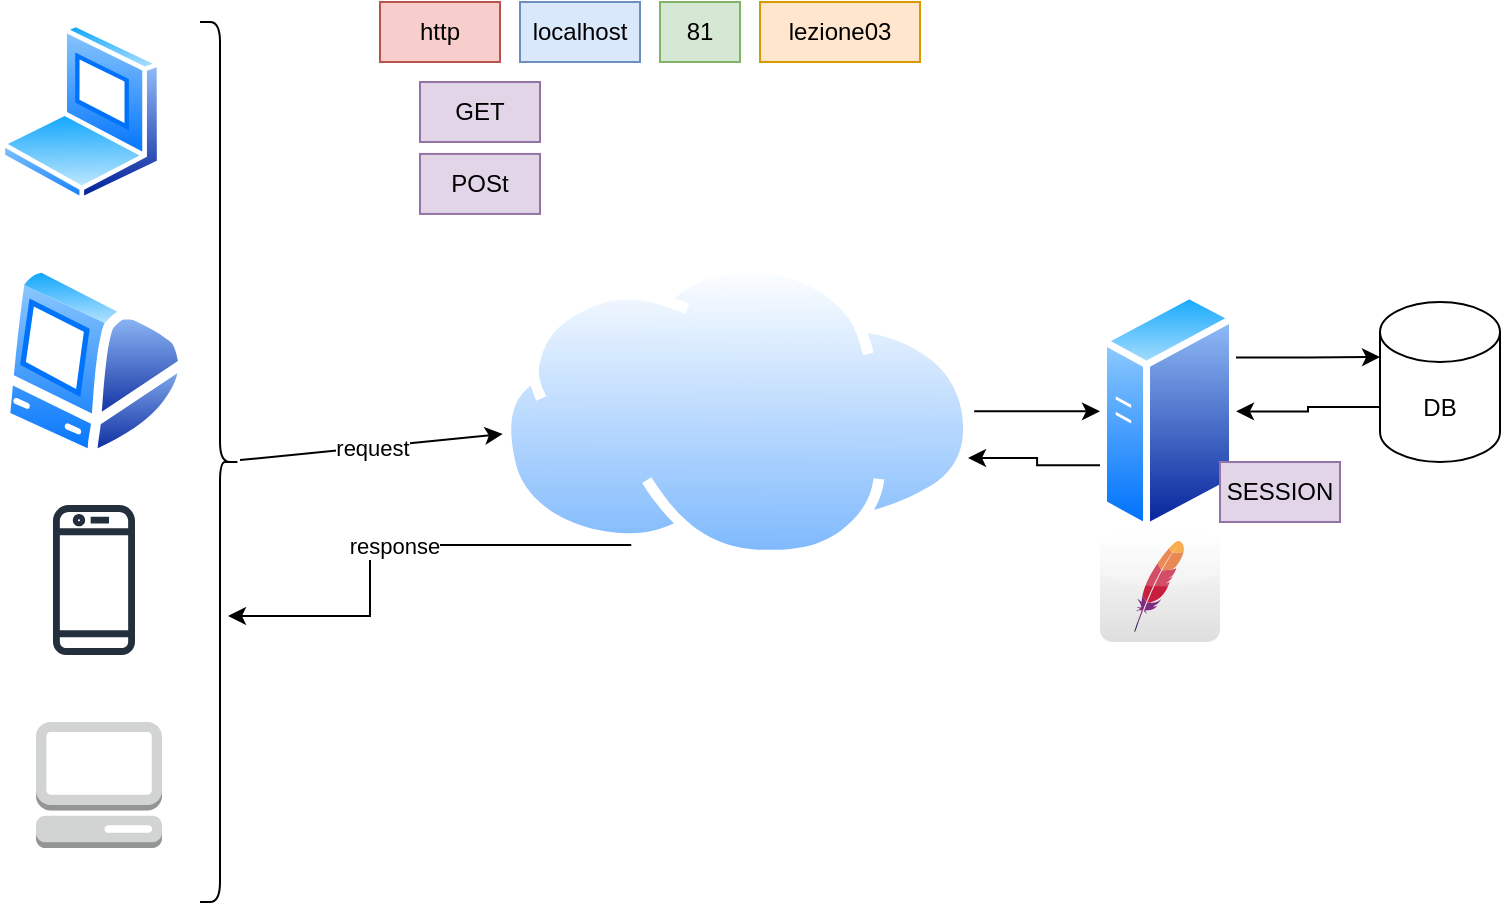 <mxfile version="21.0.8" type="device"><diagram name="Pagina-1" id="Mto3fn_WX2HaPi0zNbIK"><mxGraphModel dx="1434" dy="707" grid="1" gridSize="10" guides="1" tooltips="1" connect="1" arrows="1" fold="1" page="1" pageScale="1" pageWidth="827" pageHeight="1169" math="0" shadow="0"><root><mxCell id="0"/><mxCell id="1" parent="0"/><mxCell id="DpZY-7eXH1vN6IcO03Yb-1" value="" style="image;aspect=fixed;perimeter=ellipsePerimeter;html=1;align=center;shadow=0;dashed=0;spacingTop=3;image=img/lib/active_directory/laptop_client.svg;" vertex="1" parent="1"><mxGeometry x="60" y="40" width="81" height="90" as="geometry"/></mxCell><mxCell id="DpZY-7eXH1vN6IcO03Yb-2" value="" style="image;aspect=fixed;perimeter=ellipsePerimeter;html=1;align=center;shadow=0;dashed=0;spacingTop=3;image=img/lib/active_directory/mac_client.svg;" vertex="1" parent="1"><mxGeometry x="60" y="160" width="94" height="100" as="geometry"/></mxCell><mxCell id="DpZY-7eXH1vN6IcO03Yb-3" value="" style="sketch=0;outlineConnect=0;fontColor=#232F3E;gradientColor=none;fillColor=#232F3D;strokeColor=none;dashed=0;verticalLabelPosition=bottom;verticalAlign=top;align=center;html=1;fontSize=12;fontStyle=0;aspect=fixed;pointerEvents=1;shape=mxgraph.aws4.mobile_client;" vertex="1" parent="1"><mxGeometry x="86.5" y="280" width="41" height="78" as="geometry"/></mxCell><mxCell id="DpZY-7eXH1vN6IcO03Yb-4" value="" style="outlineConnect=0;dashed=0;verticalLabelPosition=bottom;verticalAlign=top;align=center;html=1;shape=mxgraph.aws3.management_console;fillColor=#D2D3D3;gradientColor=none;" vertex="1" parent="1"><mxGeometry x="78" y="390" width="63" height="63" as="geometry"/></mxCell><mxCell id="DpZY-7eXH1vN6IcO03Yb-5" value="" style="shape=curlyBracket;whiteSpace=wrap;html=1;rounded=1;flipH=1;labelPosition=right;verticalLabelPosition=middle;align=left;verticalAlign=middle;" vertex="1" parent="1"><mxGeometry x="160" y="40" width="20" height="440" as="geometry"/></mxCell><mxCell id="DpZY-7eXH1vN6IcO03Yb-9" style="edgeStyle=orthogonalEdgeStyle;rounded=0;orthogonalLoop=1;jettySize=auto;html=1;exitX=1;exitY=0.5;exitDx=0;exitDy=0;entryX=0;entryY=0.5;entryDx=0;entryDy=0;" edge="1" parent="1" source="DpZY-7eXH1vN6IcO03Yb-6" target="DpZY-7eXH1vN6IcO03Yb-8"><mxGeometry relative="1" as="geometry"/></mxCell><mxCell id="DpZY-7eXH1vN6IcO03Yb-16" value="response" style="edgeStyle=orthogonalEdgeStyle;rounded=0;orthogonalLoop=1;jettySize=auto;html=1;exitX=0.25;exitY=1;exitDx=0;exitDy=0;entryX=0.3;entryY=0.675;entryDx=0;entryDy=0;entryPerimeter=0;" edge="1" parent="1" source="DpZY-7eXH1vN6IcO03Yb-6" target="DpZY-7eXH1vN6IcO03Yb-5"><mxGeometry relative="1" as="geometry"/></mxCell><mxCell id="DpZY-7eXH1vN6IcO03Yb-6" value="" style="image;aspect=fixed;perimeter=ellipsePerimeter;html=1;align=center;shadow=0;dashed=0;spacingTop=3;image=img/lib/active_directory/internet_cloud.svg;" vertex="1" parent="1"><mxGeometry x="310" y="160" width="237.1" height="149.37" as="geometry"/></mxCell><mxCell id="DpZY-7eXH1vN6IcO03Yb-7" value="request" style="endArrow=classic;html=1;rounded=0;" edge="1" parent="1" source="DpZY-7eXH1vN6IcO03Yb-5" target="DpZY-7eXH1vN6IcO03Yb-6"><mxGeometry width="50" height="50" relative="1" as="geometry"><mxPoint x="390" y="390" as="sourcePoint"/><mxPoint x="440" y="340" as="targetPoint"/></mxGeometry></mxCell><mxCell id="DpZY-7eXH1vN6IcO03Yb-13" style="edgeStyle=orthogonalEdgeStyle;rounded=0;orthogonalLoop=1;jettySize=auto;html=1;exitX=1;exitY=0.25;exitDx=0;exitDy=0;entryX=0;entryY=0;entryDx=0;entryDy=27.5;entryPerimeter=0;" edge="1" parent="1" source="DpZY-7eXH1vN6IcO03Yb-8" target="DpZY-7eXH1vN6IcO03Yb-12"><mxGeometry relative="1" as="geometry"/></mxCell><mxCell id="DpZY-7eXH1vN6IcO03Yb-15" style="edgeStyle=orthogonalEdgeStyle;rounded=0;orthogonalLoop=1;jettySize=auto;html=1;exitX=0;exitY=0.75;exitDx=0;exitDy=0;entryX=0.987;entryY=0.656;entryDx=0;entryDy=0;entryPerimeter=0;" edge="1" parent="1" source="DpZY-7eXH1vN6IcO03Yb-8" target="DpZY-7eXH1vN6IcO03Yb-6"><mxGeometry relative="1" as="geometry"/></mxCell><mxCell id="DpZY-7eXH1vN6IcO03Yb-8" value="" style="image;aspect=fixed;perimeter=ellipsePerimeter;html=1;align=center;shadow=0;dashed=0;spacingTop=3;image=img/lib/active_directory/generic_server.svg;" vertex="1" parent="1"><mxGeometry x="610" y="173.97" width="68" height="121.43" as="geometry"/></mxCell><mxCell id="DpZY-7eXH1vN6IcO03Yb-10" value="" style="shape=image;html=1;verticalAlign=top;verticalLabelPosition=bottom;labelBackgroundColor=#ffffff;imageAspect=0;aspect=fixed;image=https://cdn3.iconfinder.com/data/icons/essential-pack/32/57-File_Format-Php-128.png" vertex="1" parent="1"><mxGeometry x="610" y="105.97" width="68" height="68" as="geometry"/></mxCell><mxCell id="DpZY-7eXH1vN6IcO03Yb-11" value="" style="dashed=0;outlineConnect=0;html=1;align=center;labelPosition=center;verticalLabelPosition=bottom;verticalAlign=top;shape=mxgraph.webicons.apache;gradientColor=#DFDEDE" vertex="1" parent="1"><mxGeometry x="610" y="295.6" width="60" height="54.4" as="geometry"/></mxCell><mxCell id="DpZY-7eXH1vN6IcO03Yb-14" style="edgeStyle=orthogonalEdgeStyle;rounded=0;orthogonalLoop=1;jettySize=auto;html=1;exitX=0;exitY=0;exitDx=0;exitDy=52.5;exitPerimeter=0;entryX=1;entryY=0.5;entryDx=0;entryDy=0;" edge="1" parent="1" source="DpZY-7eXH1vN6IcO03Yb-12" target="DpZY-7eXH1vN6IcO03Yb-8"><mxGeometry relative="1" as="geometry"/></mxCell><mxCell id="DpZY-7eXH1vN6IcO03Yb-12" value="DB" style="shape=cylinder3;whiteSpace=wrap;html=1;boundedLbl=1;backgroundOutline=1;size=15;" vertex="1" parent="1"><mxGeometry x="750" y="180" width="60" height="80" as="geometry"/></mxCell><mxCell id="DpZY-7eXH1vN6IcO03Yb-17" value="http" style="text;html=1;strokeColor=#b85450;fillColor=#f8cecc;align=center;verticalAlign=middle;whiteSpace=wrap;rounded=0;" vertex="1" parent="1"><mxGeometry x="250" y="30" width="60" height="30" as="geometry"/></mxCell><mxCell id="DpZY-7eXH1vN6IcO03Yb-18" value="localhost" style="text;html=1;strokeColor=#6c8ebf;fillColor=#dae8fc;align=center;verticalAlign=middle;whiteSpace=wrap;rounded=0;" vertex="1" parent="1"><mxGeometry x="320" y="30" width="60" height="30" as="geometry"/></mxCell><mxCell id="DpZY-7eXH1vN6IcO03Yb-19" value="81" style="text;html=1;strokeColor=#82b366;fillColor=#d5e8d4;align=center;verticalAlign=middle;whiteSpace=wrap;rounded=0;" vertex="1" parent="1"><mxGeometry x="390" y="30" width="40" height="30" as="geometry"/></mxCell><mxCell id="DpZY-7eXH1vN6IcO03Yb-20" value="lezione03" style="text;html=1;strokeColor=#d79b00;fillColor=#ffe6cc;align=center;verticalAlign=middle;whiteSpace=wrap;rounded=0;" vertex="1" parent="1"><mxGeometry x="440" y="30" width="80" height="30" as="geometry"/></mxCell><mxCell id="DpZY-7eXH1vN6IcO03Yb-22" value="POSt" style="text;html=1;strokeColor=#9673a6;fillColor=#e1d5e7;align=center;verticalAlign=middle;whiteSpace=wrap;rounded=0;" vertex="1" parent="1"><mxGeometry x="270" y="105.97" width="60" height="30" as="geometry"/></mxCell><mxCell id="DpZY-7eXH1vN6IcO03Yb-23" value="GET" style="text;html=1;strokeColor=#9673a6;fillColor=#e1d5e7;align=center;verticalAlign=middle;whiteSpace=wrap;rounded=0;" vertex="1" parent="1"><mxGeometry x="270" y="70" width="60" height="30" as="geometry"/></mxCell><mxCell id="DpZY-7eXH1vN6IcO03Yb-24" value="SESSION" style="text;html=1;strokeColor=#9673a6;fillColor=#e1d5e7;align=center;verticalAlign=middle;whiteSpace=wrap;rounded=0;" vertex="1" parent="1"><mxGeometry x="670" y="260" width="60" height="30" as="geometry"/></mxCell></root></mxGraphModel></diagram></mxfile>